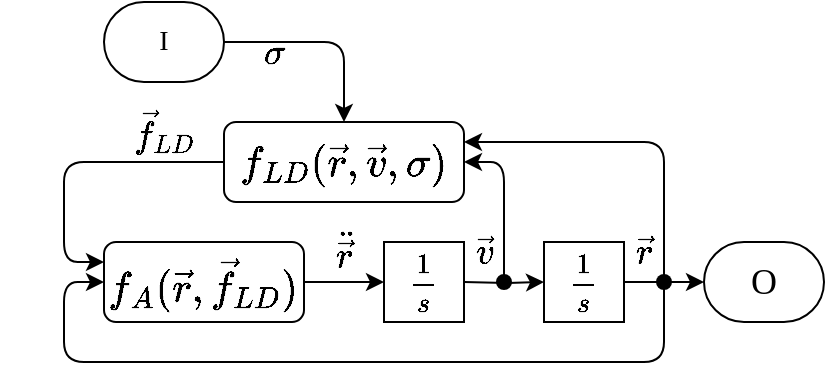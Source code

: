 <mxfile>
    <diagram id="YKh7LrF5BTuSwjBW5BxR" name="Page-1">
        <mxGraphModel dx="558" dy="237" grid="1" gridSize="10" guides="1" tooltips="1" connect="1" arrows="1" fold="1" page="1" pageScale="1" pageWidth="827" pageHeight="1169" math="1" shadow="0">
            <root>
                <mxCell id="0"/>
                <mxCell id="1" parent="0"/>
                <mxCell id="10" style="edgeStyle=none;html=1;entryX=0.5;entryY=0;entryDx=0;entryDy=0;fontSize=18;" parent="1" source="uHtXdqYaOmYZvteWbgWJ-4" target="28" edge="1">
                    <mxGeometry relative="1" as="geometry">
                        <mxPoint x="365" y="80" as="targetPoint"/>
                        <Array as="points">
                            <mxPoint x="340" y="60"/>
                        </Array>
                    </mxGeometry>
                </mxCell>
                <mxCell id="uHtXdqYaOmYZvteWbgWJ-4" value="&lt;font face=&quot;Times New Roman&quot; style=&quot;font-size: 14px&quot;&gt;I&lt;/font&gt;" style="rounded=1;whiteSpace=wrap;html=1;arcSize=50;" parent="1" vertex="1">
                    <mxGeometry x="220" y="40" width="60" height="40" as="geometry"/>
                </mxCell>
                <mxCell id="uHtXdqYaOmYZvteWbgWJ-5" value="&lt;font face=&quot;Times New Roman&quot; style=&quot;font-size: 18px&quot;&gt;O&lt;/font&gt;" style="rounded=1;whiteSpace=wrap;html=1;arcSize=50;" parent="1" vertex="1">
                    <mxGeometry x="520" y="160" width="60" height="40" as="geometry"/>
                </mxCell>
                <mxCell id="dlhDrgj7KIVcupZ_G-h5-3" value="" style="edgeStyle=orthogonalEdgeStyle;rounded=0;orthogonalLoop=1;jettySize=auto;html=1;" parent="1" target="dlhDrgj7KIVcupZ_G-h5-2" edge="1">
                    <mxGeometry relative="1" as="geometry">
                        <mxPoint x="400" y="180" as="sourcePoint"/>
                    </mxGeometry>
                </mxCell>
                <mxCell id="47" style="edgeStyle=none;html=1;entryX=0;entryY=0.5;entryDx=0;entryDy=0;startArrow=none;" parent="1" source="37" target="uHtXdqYaOmYZvteWbgWJ-5" edge="1">
                    <mxGeometry relative="1" as="geometry"/>
                </mxCell>
                <mxCell id="dlhDrgj7KIVcupZ_G-h5-2" value="$$\frac{1}{s}$$" style="whiteSpace=wrap;html=1;aspect=fixed;" parent="1" vertex="1">
                    <mxGeometry x="440" y="160" width="40" height="40" as="geometry"/>
                </mxCell>
                <mxCell id="2" value="&lt;span style=&quot;font-family: &amp;#34;times new roman&amp;#34;&quot;&gt;$$\sigma$$&lt;/span&gt;" style="text;html=1;align=center;verticalAlign=middle;resizable=0;points=[];autosize=1;strokeColor=none;fillColor=none;fontSize=18;" parent="1" vertex="1">
                    <mxGeometry x="255" y="50" width="100" height="30" as="geometry"/>
                </mxCell>
                <mxCell id="3" value="&lt;span style=&quot;font-family: &amp;#34;times new roman&amp;#34;&quot;&gt;$$\vec{r}$$&lt;/span&gt;" style="text;html=1;align=center;verticalAlign=middle;resizable=0;points=[];autosize=1;strokeColor=none;fillColor=none;fontSize=18;" parent="1" vertex="1">
                    <mxGeometry x="440" y="150" width="100" height="30" as="geometry"/>
                </mxCell>
                <mxCell id="4" value="&lt;span style=&quot;font-family: &amp;#34;times new roman&amp;#34;&quot;&gt;$$\vec{v}$$&lt;/span&gt;" style="text;html=1;align=center;verticalAlign=middle;resizable=0;points=[];autosize=1;strokeColor=none;fillColor=none;fontSize=18;" parent="1" vertex="1">
                    <mxGeometry x="355" y="150" width="110" height="30" as="geometry"/>
                </mxCell>
                <mxCell id="5" value="$$\frac{1}{s}$$" style="whiteSpace=wrap;html=1;aspect=fixed;" parent="1" vertex="1">
                    <mxGeometry x="360" y="160" width="40" height="40" as="geometry"/>
                </mxCell>
                <mxCell id="12" style="edgeStyle=none;html=1;entryX=0;entryY=0.5;entryDx=0;entryDy=0;fontSize=18;exitX=1;exitY=0.5;exitDx=0;exitDy=0;" parent="1" target="5" edge="1">
                    <mxGeometry relative="1" as="geometry">
                        <mxPoint x="320" y="180" as="sourcePoint"/>
                    </mxGeometry>
                </mxCell>
                <mxCell id="16" value="&lt;span style=&quot;font-family: &amp;#34;times new roman&amp;#34;&quot;&gt;$$\vec{f}_{LD}$$&lt;/span&gt;" style="text;html=1;align=center;verticalAlign=middle;resizable=0;points=[];autosize=1;strokeColor=none;fillColor=none;fontSize=18;" parent="1" vertex="1">
                    <mxGeometry x="170" y="90" width="160" height="30" as="geometry"/>
                </mxCell>
                <mxCell id="26" style="edgeStyle=none;html=1;entryX=0;entryY=0.25;entryDx=0;entryDy=0;fontSize=18;exitX=0;exitY=0.5;exitDx=0;exitDy=0;" parent="1" source="28" edge="1">
                    <mxGeometry relative="1" as="geometry">
                        <mxPoint x="330" y="110.8" as="sourcePoint"/>
                        <mxPoint x="220" y="170" as="targetPoint"/>
                        <Array as="points">
                            <mxPoint x="200" y="120"/>
                            <mxPoint x="200" y="170"/>
                        </Array>
                    </mxGeometry>
                </mxCell>
                <mxCell id="25" style="edgeStyle=none;html=1;fontSize=18;entryX=1;entryY=0.5;entryDx=0;entryDy=0;" parent="1" target="28" edge="1">
                    <mxGeometry relative="1" as="geometry">
                        <mxPoint x="400" y="115" as="targetPoint"/>
                        <mxPoint x="420" y="180" as="sourcePoint"/>
                        <Array as="points">
                            <mxPoint x="420" y="120"/>
                        </Array>
                    </mxGeometry>
                </mxCell>
                <mxCell id="27" value="&lt;span style=&quot;font-family: &amp;#34;times new roman&amp;#34;&quot;&gt;$$\ddot{\vec{r}}$$&lt;/span&gt;" style="text;html=1;align=center;verticalAlign=middle;resizable=0;points=[];autosize=1;strokeColor=none;fillColor=none;fontSize=18;" parent="1" vertex="1">
                    <mxGeometry x="260" y="150" width="160" height="30" as="geometry"/>
                </mxCell>
                <mxCell id="28" value="$$f_{LD}(\vec{r},\vec{v},\sigma)$$" style="rounded=1;whiteSpace=wrap;html=1;fontSize=18;" parent="1" vertex="1">
                    <mxGeometry x="280" y="100" width="120" height="40" as="geometry"/>
                </mxCell>
                <mxCell id="31" style="edgeStyle=none;html=1;fontSize=18;entryX=0;entryY=0.5;entryDx=0;entryDy=0;" parent="1" edge="1">
                    <mxGeometry relative="1" as="geometry">
                        <mxPoint x="220" y="180" as="targetPoint"/>
                        <mxPoint x="500" y="180" as="sourcePoint"/>
                        <Array as="points">
                            <mxPoint x="500" y="220"/>
                            <mxPoint x="200" y="220"/>
                            <mxPoint x="200" y="180"/>
                        </Array>
                    </mxGeometry>
                </mxCell>
                <mxCell id="34" style="edgeStyle=none;html=1;fontSize=18;entryX=1;entryY=0.25;entryDx=0;entryDy=0;" parent="1" target="28" edge="1">
                    <mxGeometry relative="1" as="geometry">
                        <mxPoint x="410" y="250" as="targetPoint"/>
                        <mxPoint x="500" y="180" as="sourcePoint"/>
                        <Array as="points">
                            <mxPoint x="500" y="110"/>
                        </Array>
                    </mxGeometry>
                </mxCell>
                <mxCell id="40" value="" style="shape=waypoint;sketch=0;fillStyle=solid;size=6;pointerEvents=1;points=[];fillColor=none;resizable=0;rotatable=0;perimeter=centerPerimeter;snapToPoint=1;strokeWidth=2;" parent="1" vertex="1">
                    <mxGeometry x="400" y="160" width="40" height="40" as="geometry"/>
                </mxCell>
                <mxCell id="46" value="&lt;span&gt;$$f_A(\vec{r},\vec{f}_{LD}&lt;br&gt;)$$&lt;/span&gt;" style="rounded=1;whiteSpace=wrap;html=1;fontSize=18;" parent="1" vertex="1">
                    <mxGeometry x="220" y="160" width="100" height="40" as="geometry"/>
                </mxCell>
                <mxCell id="37" value="" style="shape=waypoint;sketch=0;fillStyle=solid;size=6;pointerEvents=1;points=[];fillColor=none;resizable=0;rotatable=0;perimeter=centerPerimeter;snapToPoint=1;strokeWidth=2;" parent="1" vertex="1">
                    <mxGeometry x="480" y="160" width="40" height="40" as="geometry"/>
                </mxCell>
                <mxCell id="48" value="" style="edgeStyle=none;html=1;entryDx=0;entryDy=0;endArrow=none;" parent="1" source="dlhDrgj7KIVcupZ_G-h5-2" target="37" edge="1">
                    <mxGeometry relative="1" as="geometry">
                        <mxPoint x="480" y="180.0" as="sourcePoint"/>
                        <mxPoint x="520" y="180.0" as="targetPoint"/>
                    </mxGeometry>
                </mxCell>
            </root>
        </mxGraphModel>
    </diagram>
</mxfile>